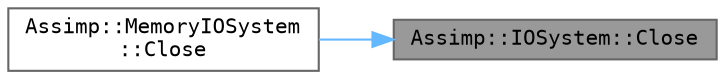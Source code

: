 digraph "Assimp::IOSystem::Close"
{
 // LATEX_PDF_SIZE
  bgcolor="transparent";
  edge [fontname=Terminal,fontsize=10,labelfontname=Helvetica,labelfontsize=10];
  node [fontname=Terminal,fontsize=10,shape=box,height=0.2,width=0.4];
  rankdir="RL";
  Node1 [label="Assimp::IOSystem::Close",height=0.2,width=0.4,color="gray40", fillcolor="grey60", style="filled", fontcolor="black",tooltip="Closes the given file and releases all resources associated with it."];
  Node1 -> Node2 [dir="back",color="steelblue1",style="solid"];
  Node2 [label="Assimp::MemoryIOSystem\l::Close",height=0.2,width=0.4,color="grey40", fillcolor="white", style="filled",URL="$class_assimp_1_1_memory_i_o_system.html#a33dedf49dab3b8d3dcb0aa944b6bd0c6",tooltip="Closes the given file and releases all resources associated with it."];
}
